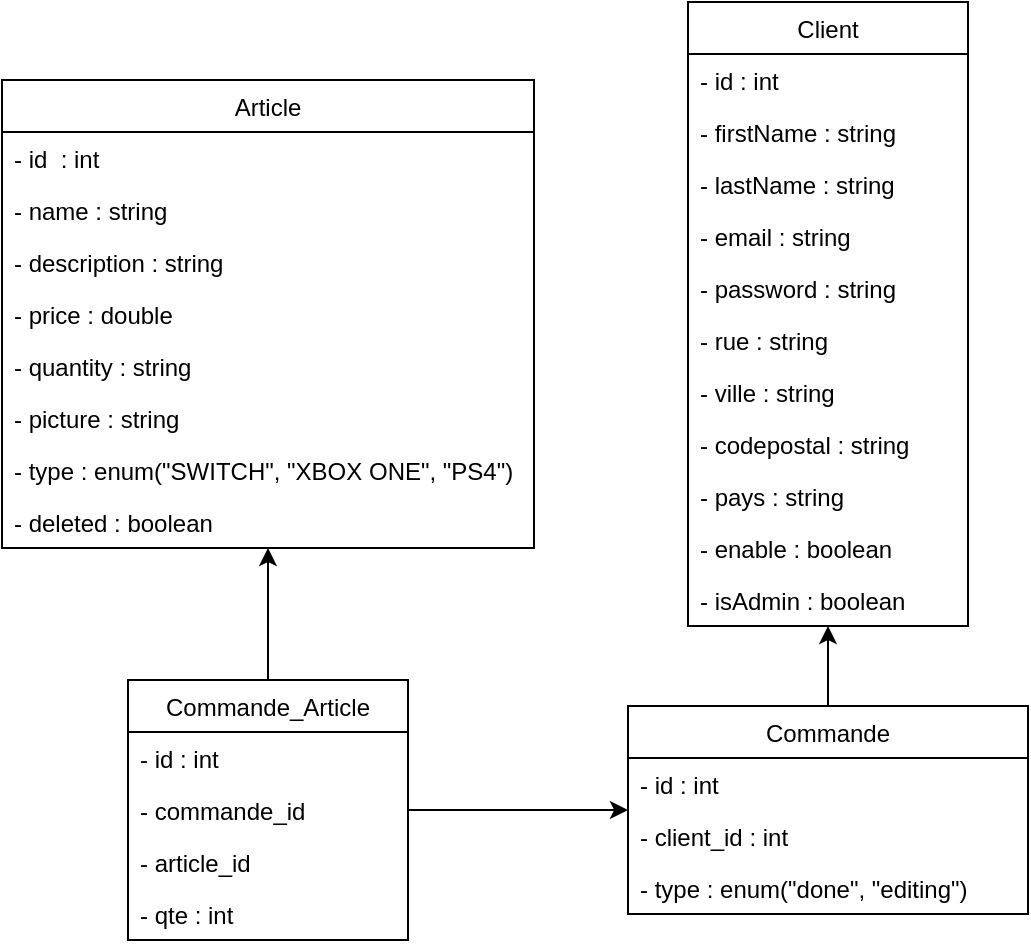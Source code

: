 <mxfile version="13.6.2" type="device"><diagram id="MYgN-9_WIx1nrpb7V34M" name="Page-1"><mxGraphModel dx="1086" dy="806" grid="1" gridSize="10" guides="1" tooltips="1" connect="1" arrows="1" fold="1" page="1" pageScale="1" pageWidth="827" pageHeight="1169" math="0" shadow="0"><root><mxCell id="0"/><mxCell id="1" parent="0"/><mxCell id="OxvHAN4ohrQhkbKH6muM-13" style="edgeStyle=orthogonalEdgeStyle;rounded=0;orthogonalLoop=1;jettySize=auto;html=1;" parent="1" source="vnr6jDYf6ZoDanZIsyED-36" target="vnr6jDYf6ZoDanZIsyED-7" edge="1"><mxGeometry relative="1" as="geometry"/></mxCell><mxCell id="OxvHAN4ohrQhkbKH6muM-20" style="edgeStyle=orthogonalEdgeStyle;rounded=0;orthogonalLoop=1;jettySize=auto;html=1;" parent="1" source="OxvHAN4ohrQhkbKH6muM-15" target="vnr6jDYf6ZoDanZIsyED-36" edge="1"><mxGeometry relative="1" as="geometry"/></mxCell><mxCell id="OxvHAN4ohrQhkbKH6muM-21" style="edgeStyle=orthogonalEdgeStyle;rounded=0;orthogonalLoop=1;jettySize=auto;html=1;" parent="1" source="OxvHAN4ohrQhkbKH6muM-15" target="vnr6jDYf6ZoDanZIsyED-1" edge="1"><mxGeometry relative="1" as="geometry"/></mxCell><mxCell id="vnr6jDYf6ZoDanZIsyED-1" value="Article" style="swimlane;fontStyle=0;childLayout=stackLayout;horizontal=1;startSize=26;fillColor=none;horizontalStack=0;resizeParent=1;resizeParentMax=0;resizeLast=0;collapsible=1;marginBottom=0;" parent="1" vertex="1"><mxGeometry x="177" y="100" width="266" height="234" as="geometry"/></mxCell><mxCell id="vnr6jDYf6ZoDanZIsyED-2" value="- id  : int" style="text;strokeColor=none;fillColor=none;align=left;verticalAlign=top;spacingLeft=4;spacingRight=4;overflow=hidden;rotatable=0;points=[[0,0.5],[1,0.5]];portConstraint=eastwest;" parent="vnr6jDYf6ZoDanZIsyED-1" vertex="1"><mxGeometry y="26" width="266" height="26" as="geometry"/></mxCell><mxCell id="vnr6jDYf6ZoDanZIsyED-4" value="- name : string" style="text;strokeColor=none;fillColor=none;align=left;verticalAlign=top;spacingLeft=4;spacingRight=4;overflow=hidden;rotatable=0;points=[[0,0.5],[1,0.5]];portConstraint=eastwest;" parent="vnr6jDYf6ZoDanZIsyED-1" vertex="1"><mxGeometry y="52" width="266" height="26" as="geometry"/></mxCell><mxCell id="OxvHAN4ohrQhkbKH6muM-10" value="- description : string" style="text;strokeColor=none;fillColor=none;align=left;verticalAlign=top;spacingLeft=4;spacingRight=4;overflow=hidden;rotatable=0;points=[[0,0.5],[1,0.5]];portConstraint=eastwest;" parent="vnr6jDYf6ZoDanZIsyED-1" vertex="1"><mxGeometry y="78" width="266" height="26" as="geometry"/></mxCell><mxCell id="vnr6jDYf6ZoDanZIsyED-5" value="- price : double" style="text;strokeColor=none;fillColor=none;align=left;verticalAlign=top;spacingLeft=4;spacingRight=4;overflow=hidden;rotatable=0;points=[[0,0.5],[1,0.5]];portConstraint=eastwest;" parent="vnr6jDYf6ZoDanZIsyED-1" vertex="1"><mxGeometry y="104" width="266" height="26" as="geometry"/></mxCell><mxCell id="vnr6jDYf6ZoDanZIsyED-6" value="- quantity : string" style="text;strokeColor=none;fillColor=none;align=left;verticalAlign=top;spacingLeft=4;spacingRight=4;overflow=hidden;rotatable=0;points=[[0,0.5],[1,0.5]];portConstraint=eastwest;" parent="vnr6jDYf6ZoDanZIsyED-1" vertex="1"><mxGeometry y="130" width="266" height="26" as="geometry"/></mxCell><mxCell id="vnr6jDYf6ZoDanZIsyED-45" value="- picture : string" style="text;strokeColor=none;fillColor=none;align=left;verticalAlign=top;spacingLeft=4;spacingRight=4;overflow=hidden;rotatable=0;points=[[0,0.5],[1,0.5]];portConstraint=eastwest;" parent="vnr6jDYf6ZoDanZIsyED-1" vertex="1"><mxGeometry y="156" width="266" height="26" as="geometry"/></mxCell><mxCell id="vnr6jDYf6ZoDanZIsyED-46" value="- type : enum(&quot;SWITCH&quot;, &quot;XBOX ONE&quot;, &quot;PS4&quot;)" style="text;strokeColor=none;fillColor=none;align=left;verticalAlign=top;spacingLeft=4;spacingRight=4;overflow=hidden;rotatable=0;points=[[0,0.5],[1,0.5]];portConstraint=eastwest;" parent="vnr6jDYf6ZoDanZIsyED-1" vertex="1"><mxGeometry y="182" width="266" height="26" as="geometry"/></mxCell><mxCell id="OxvHAN4ohrQhkbKH6muM-11" value="- deleted : boolean" style="text;strokeColor=none;fillColor=none;align=left;verticalAlign=top;spacingLeft=4;spacingRight=4;overflow=hidden;rotatable=0;points=[[0,0.5],[1,0.5]];portConstraint=eastwest;" parent="vnr6jDYf6ZoDanZIsyED-1" vertex="1"><mxGeometry y="208" width="266" height="26" as="geometry"/></mxCell><mxCell id="OxvHAN4ohrQhkbKH6muM-15" value="Commande_Article" style="swimlane;fontStyle=0;childLayout=stackLayout;horizontal=1;startSize=26;fillColor=none;horizontalStack=0;resizeParent=1;resizeParentMax=0;resizeLast=0;collapsible=1;marginBottom=0;" parent="1" vertex="1"><mxGeometry x="240" y="400" width="140" height="130" as="geometry"/></mxCell><mxCell id="OxvHAN4ohrQhkbKH6muM-16" value="- id : int" style="text;strokeColor=none;fillColor=none;align=left;verticalAlign=top;spacingLeft=4;spacingRight=4;overflow=hidden;rotatable=0;points=[[0,0.5],[1,0.5]];portConstraint=eastwest;" parent="OxvHAN4ohrQhkbKH6muM-15" vertex="1"><mxGeometry y="26" width="140" height="26" as="geometry"/></mxCell><mxCell id="OxvHAN4ohrQhkbKH6muM-17" value="- commande_id" style="text;strokeColor=none;fillColor=none;align=left;verticalAlign=top;spacingLeft=4;spacingRight=4;overflow=hidden;rotatable=0;points=[[0,0.5],[1,0.5]];portConstraint=eastwest;" parent="OxvHAN4ohrQhkbKH6muM-15" vertex="1"><mxGeometry y="52" width="140" height="26" as="geometry"/></mxCell><mxCell id="OxvHAN4ohrQhkbKH6muM-18" value="- article_id" style="text;strokeColor=none;fillColor=none;align=left;verticalAlign=top;spacingLeft=4;spacingRight=4;overflow=hidden;rotatable=0;points=[[0,0.5],[1,0.5]];portConstraint=eastwest;" parent="OxvHAN4ohrQhkbKH6muM-15" vertex="1"><mxGeometry y="78" width="140" height="26" as="geometry"/></mxCell><mxCell id="OxvHAN4ohrQhkbKH6muM-19" value="- qte : int" style="text;strokeColor=none;fillColor=none;align=left;verticalAlign=top;spacingLeft=4;spacingRight=4;overflow=hidden;rotatable=0;points=[[0,0.5],[1,0.5]];portConstraint=eastwest;" parent="OxvHAN4ohrQhkbKH6muM-15" vertex="1"><mxGeometry y="104" width="140" height="26" as="geometry"/></mxCell><mxCell id="vnr6jDYf6ZoDanZIsyED-7" value="Client" style="swimlane;fontStyle=0;childLayout=stackLayout;horizontal=1;startSize=26;fillColor=none;horizontalStack=0;resizeParent=1;resizeParentMax=0;resizeLast=0;collapsible=1;marginBottom=0;" parent="1" vertex="1"><mxGeometry x="520" y="61" width="140" height="312" as="geometry"/></mxCell><mxCell id="vnr6jDYf6ZoDanZIsyED-8" value="- id : int" style="text;strokeColor=none;fillColor=none;align=left;verticalAlign=top;spacingLeft=4;spacingRight=4;overflow=hidden;rotatable=0;points=[[0,0.5],[1,0.5]];portConstraint=eastwest;" parent="vnr6jDYf6ZoDanZIsyED-7" vertex="1"><mxGeometry y="26" width="140" height="26" as="geometry"/></mxCell><mxCell id="vnr6jDYf6ZoDanZIsyED-9" value="- firstName : string" style="text;strokeColor=none;fillColor=none;align=left;verticalAlign=top;spacingLeft=4;spacingRight=4;overflow=hidden;rotatable=0;points=[[0,0.5],[1,0.5]];portConstraint=eastwest;" parent="vnr6jDYf6ZoDanZIsyED-7" vertex="1"><mxGeometry y="52" width="140" height="26" as="geometry"/></mxCell><mxCell id="OxvHAN4ohrQhkbKH6muM-1" value="- lastName : string" style="text;strokeColor=none;fillColor=none;align=left;verticalAlign=top;spacingLeft=4;spacingRight=4;overflow=hidden;rotatable=0;points=[[0,0.5],[1,0.5]];portConstraint=eastwest;" parent="vnr6jDYf6ZoDanZIsyED-7" vertex="1"><mxGeometry y="78" width="140" height="26" as="geometry"/></mxCell><mxCell id="OxvHAN4ohrQhkbKH6muM-2" value="- email : string" style="text;strokeColor=none;fillColor=none;align=left;verticalAlign=top;spacingLeft=4;spacingRight=4;overflow=hidden;rotatable=0;points=[[0,0.5],[1,0.5]];portConstraint=eastwest;" parent="vnr6jDYf6ZoDanZIsyED-7" vertex="1"><mxGeometry y="104" width="140" height="26" as="geometry"/></mxCell><mxCell id="OxvHAN4ohrQhkbKH6muM-3" value="- password : string" style="text;strokeColor=none;fillColor=none;align=left;verticalAlign=top;spacingLeft=4;spacingRight=4;overflow=hidden;rotatable=0;points=[[0,0.5],[1,0.5]];portConstraint=eastwest;" parent="vnr6jDYf6ZoDanZIsyED-7" vertex="1"><mxGeometry y="130" width="140" height="26" as="geometry"/></mxCell><mxCell id="OxvHAN4ohrQhkbKH6muM-4" value="- rue : string" style="text;strokeColor=none;fillColor=none;align=left;verticalAlign=top;spacingLeft=4;spacingRight=4;overflow=hidden;rotatable=0;points=[[0,0.5],[1,0.5]];portConstraint=eastwest;" parent="vnr6jDYf6ZoDanZIsyED-7" vertex="1"><mxGeometry y="156" width="140" height="26" as="geometry"/></mxCell><mxCell id="OxvHAN4ohrQhkbKH6muM-5" value="- ville : string" style="text;strokeColor=none;fillColor=none;align=left;verticalAlign=top;spacingLeft=4;spacingRight=4;overflow=hidden;rotatable=0;points=[[0,0.5],[1,0.5]];portConstraint=eastwest;" parent="vnr6jDYf6ZoDanZIsyED-7" vertex="1"><mxGeometry y="182" width="140" height="26" as="geometry"/></mxCell><mxCell id="OxvHAN4ohrQhkbKH6muM-6" value="- codepostal : string" style="text;strokeColor=none;fillColor=none;align=left;verticalAlign=top;spacingLeft=4;spacingRight=4;overflow=hidden;rotatable=0;points=[[0,0.5],[1,0.5]];portConstraint=eastwest;" parent="vnr6jDYf6ZoDanZIsyED-7" vertex="1"><mxGeometry y="208" width="140" height="26" as="geometry"/></mxCell><mxCell id="OxvHAN4ohrQhkbKH6muM-7" value="- pays : string" style="text;strokeColor=none;fillColor=none;align=left;verticalAlign=top;spacingLeft=4;spacingRight=4;overflow=hidden;rotatable=0;points=[[0,0.5],[1,0.5]];portConstraint=eastwest;" parent="vnr6jDYf6ZoDanZIsyED-7" vertex="1"><mxGeometry y="234" width="140" height="26" as="geometry"/></mxCell><mxCell id="OxvHAN4ohrQhkbKH6muM-8" value="- enable : boolean" style="text;strokeColor=none;fillColor=none;align=left;verticalAlign=top;spacingLeft=4;spacingRight=4;overflow=hidden;rotatable=0;points=[[0,0.5],[1,0.5]];portConstraint=eastwest;" parent="vnr6jDYf6ZoDanZIsyED-7" vertex="1"><mxGeometry y="260" width="140" height="26" as="geometry"/></mxCell><mxCell id="OxvHAN4ohrQhkbKH6muM-9" value="- isAdmin : boolean" style="text;strokeColor=none;fillColor=none;align=left;verticalAlign=top;spacingLeft=4;spacingRight=4;overflow=hidden;rotatable=0;points=[[0,0.5],[1,0.5]];portConstraint=eastwest;" parent="vnr6jDYf6ZoDanZIsyED-7" vertex="1"><mxGeometry y="286" width="140" height="26" as="geometry"/></mxCell><mxCell id="vnr6jDYf6ZoDanZIsyED-36" value="Commande" style="swimlane;fontStyle=0;childLayout=stackLayout;horizontal=1;startSize=26;fillColor=none;horizontalStack=0;resizeParent=1;resizeParentMax=0;resizeLast=0;collapsible=1;marginBottom=0;" parent="1" vertex="1"><mxGeometry x="490" y="413" width="200" height="104" as="geometry"/></mxCell><mxCell id="vnr6jDYf6ZoDanZIsyED-41" value="- id : int" style="text;strokeColor=none;fillColor=none;align=left;verticalAlign=top;spacingLeft=4;spacingRight=4;overflow=hidden;rotatable=0;points=[[0,0.5],[1,0.5]];portConstraint=eastwest;" parent="vnr6jDYf6ZoDanZIsyED-36" vertex="1"><mxGeometry y="26" width="200" height="26" as="geometry"/></mxCell><mxCell id="OxvHAN4ohrQhkbKH6muM-12" value="- client_id : int" style="text;strokeColor=none;fillColor=none;align=left;verticalAlign=top;spacingLeft=4;spacingRight=4;overflow=hidden;rotatable=0;points=[[0,0.5],[1,0.5]];portConstraint=eastwest;" parent="vnr6jDYf6ZoDanZIsyED-36" vertex="1"><mxGeometry y="52" width="200" height="26" as="geometry"/></mxCell><mxCell id="OxvHAN4ohrQhkbKH6muM-14" value="- type : enum(&quot;done&quot;, &quot;editing&quot;)" style="text;strokeColor=none;fillColor=none;align=left;verticalAlign=top;spacingLeft=4;spacingRight=4;overflow=hidden;rotatable=0;points=[[0,0.5],[1,0.5]];portConstraint=eastwest;" parent="vnr6jDYf6ZoDanZIsyED-36" vertex="1"><mxGeometry y="78" width="200" height="26" as="geometry"/></mxCell></root></mxGraphModel></diagram></mxfile>